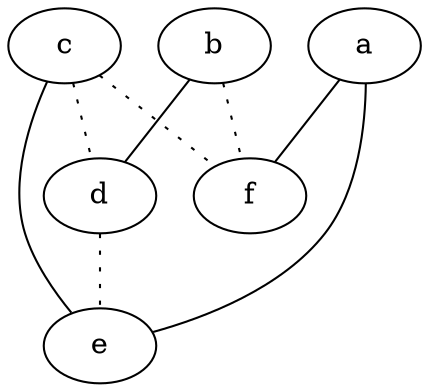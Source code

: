 graph {
a -- e;
a -- f;
b -- d;
b -- f [style=dotted];
c -- d [style=dotted];
c -- e;
c -- f [style=dotted];
d -- e [style=dotted];
}
